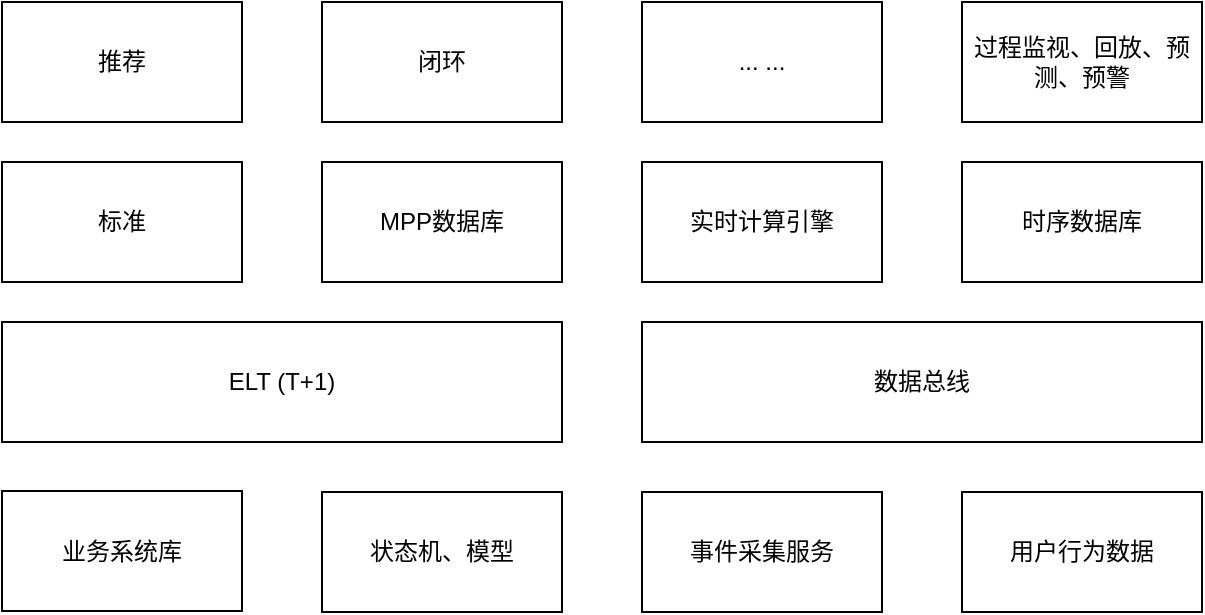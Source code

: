 <mxfile version="12.8.1" type="device"><diagram id="GKqamM9vApbQg1maRIbq" name="Page-1"><mxGraphModel dx="1381" dy="1010" grid="1" gridSize="10" guides="1" tooltips="1" connect="1" arrows="1" fold="1" page="1" pageScale="1" pageWidth="827" pageHeight="1169" math="0" shadow="0"><root><mxCell id="0"/><mxCell id="1" parent="0"/><mxCell id="6kLcxofdCpKKlohTLUKM-1" value="推荐" style="rounded=0;whiteSpace=wrap;html=1;" vertex="1" parent="1"><mxGeometry x="120" y="280" width="120" height="60" as="geometry"/></mxCell><mxCell id="6kLcxofdCpKKlohTLUKM-2" value="MPP数据库" style="rounded=0;whiteSpace=wrap;html=1;" vertex="1" parent="1"><mxGeometry x="280" y="360" width="120" height="60" as="geometry"/></mxCell><mxCell id="6kLcxofdCpKKlohTLUKM-3" value="标准" style="rounded=0;whiteSpace=wrap;html=1;" vertex="1" parent="1"><mxGeometry x="120" y="360" width="120" height="60" as="geometry"/></mxCell><mxCell id="6kLcxofdCpKKlohTLUKM-4" value="闭环" style="rounded=0;whiteSpace=wrap;html=1;" vertex="1" parent="1"><mxGeometry x="280" y="280" width="120" height="60" as="geometry"/></mxCell><mxCell id="6kLcxofdCpKKlohTLUKM-5" value="数据总线" style="rounded=0;whiteSpace=wrap;html=1;" vertex="1" parent="1"><mxGeometry x="440" y="440" width="280" height="60" as="geometry"/></mxCell><mxCell id="6kLcxofdCpKKlohTLUKM-6" value="事件采集服务" style="rounded=0;whiteSpace=wrap;html=1;" vertex="1" parent="1"><mxGeometry x="440" y="525" width="120" height="60" as="geometry"/></mxCell><mxCell id="6kLcxofdCpKKlohTLUKM-7" value="时序数据库" style="rounded=0;whiteSpace=wrap;html=1;" vertex="1" parent="1"><mxGeometry x="600" y="360" width="120" height="60" as="geometry"/></mxCell><mxCell id="6kLcxofdCpKKlohTLUKM-8" value="实时计算引擎" style="rounded=0;whiteSpace=wrap;html=1;" vertex="1" parent="1"><mxGeometry x="440" y="360" width="120" height="60" as="geometry"/></mxCell><mxCell id="6kLcxofdCpKKlohTLUKM-9" value="ELT (T+1)" style="rounded=0;whiteSpace=wrap;html=1;" vertex="1" parent="1"><mxGeometry x="120" y="440" width="280" height="60" as="geometry"/></mxCell><mxCell id="6kLcxofdCpKKlohTLUKM-10" value="业务系统库" style="rounded=0;whiteSpace=wrap;html=1;" vertex="1" parent="1"><mxGeometry x="120" y="524.5" width="120" height="60" as="geometry"/></mxCell><mxCell id="6kLcxofdCpKKlohTLUKM-11" value="状态机、模型" style="rounded=0;whiteSpace=wrap;html=1;" vertex="1" parent="1"><mxGeometry x="280" y="525" width="120" height="60" as="geometry"/></mxCell><mxCell id="6kLcxofdCpKKlohTLUKM-12" value="过程监视、回放、预测、预警" style="rounded=0;whiteSpace=wrap;html=1;" vertex="1" parent="1"><mxGeometry x="600" y="280" width="120" height="60" as="geometry"/></mxCell><mxCell id="6kLcxofdCpKKlohTLUKM-13" value="用户行为数据" style="rounded=0;whiteSpace=wrap;html=1;" vertex="1" parent="1"><mxGeometry x="600" y="525" width="120" height="60" as="geometry"/></mxCell><mxCell id="6kLcxofdCpKKlohTLUKM-14" value="... ..." style="rounded=0;whiteSpace=wrap;html=1;" vertex="1" parent="1"><mxGeometry x="440" y="280" width="120" height="60" as="geometry"/></mxCell></root></mxGraphModel></diagram></mxfile>